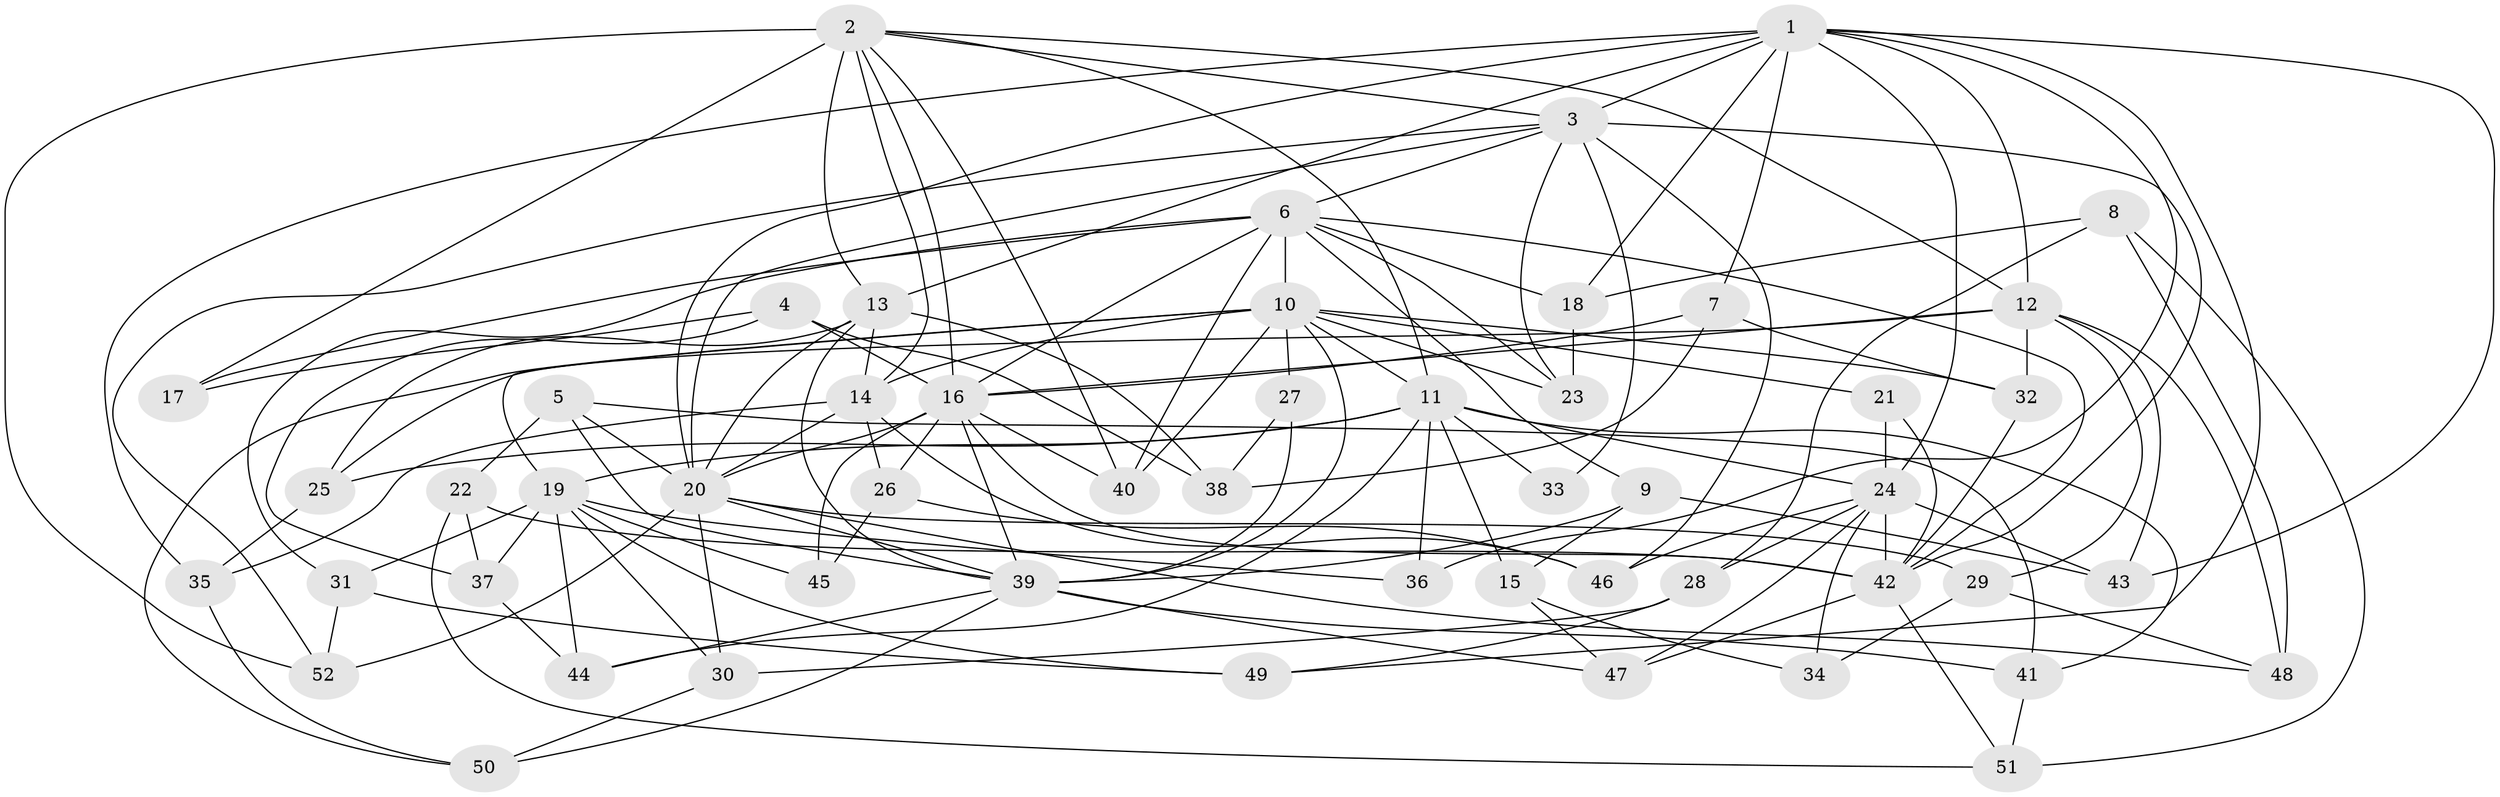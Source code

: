 // original degree distribution, {4: 1.0}
// Generated by graph-tools (version 1.1) at 2025/38/03/09/25 02:38:10]
// undirected, 52 vertices, 141 edges
graph export_dot {
graph [start="1"]
  node [color=gray90,style=filled];
  1;
  2;
  3;
  4;
  5;
  6;
  7;
  8;
  9;
  10;
  11;
  12;
  13;
  14;
  15;
  16;
  17;
  18;
  19;
  20;
  21;
  22;
  23;
  24;
  25;
  26;
  27;
  28;
  29;
  30;
  31;
  32;
  33;
  34;
  35;
  36;
  37;
  38;
  39;
  40;
  41;
  42;
  43;
  44;
  45;
  46;
  47;
  48;
  49;
  50;
  51;
  52;
  1 -- 3 [weight=1.0];
  1 -- 7 [weight=1.0];
  1 -- 12 [weight=1.0];
  1 -- 13 [weight=1.0];
  1 -- 18 [weight=1.0];
  1 -- 20 [weight=2.0];
  1 -- 24 [weight=1.0];
  1 -- 35 [weight=1.0];
  1 -- 36 [weight=1.0];
  1 -- 43 [weight=1.0];
  1 -- 49 [weight=1.0];
  2 -- 3 [weight=1.0];
  2 -- 11 [weight=1.0];
  2 -- 12 [weight=1.0];
  2 -- 13 [weight=2.0];
  2 -- 14 [weight=2.0];
  2 -- 16 [weight=1.0];
  2 -- 17 [weight=2.0];
  2 -- 40 [weight=1.0];
  2 -- 52 [weight=1.0];
  3 -- 6 [weight=1.0];
  3 -- 20 [weight=1.0];
  3 -- 23 [weight=1.0];
  3 -- 33 [weight=2.0];
  3 -- 42 [weight=1.0];
  3 -- 46 [weight=1.0];
  3 -- 52 [weight=1.0];
  4 -- 16 [weight=1.0];
  4 -- 17 [weight=1.0];
  4 -- 37 [weight=1.0];
  4 -- 38 [weight=1.0];
  5 -- 20 [weight=1.0];
  5 -- 22 [weight=1.0];
  5 -- 39 [weight=1.0];
  5 -- 41 [weight=1.0];
  6 -- 9 [weight=1.0];
  6 -- 10 [weight=1.0];
  6 -- 16 [weight=1.0];
  6 -- 17 [weight=1.0];
  6 -- 18 [weight=1.0];
  6 -- 23 [weight=1.0];
  6 -- 31 [weight=1.0];
  6 -- 40 [weight=1.0];
  6 -- 42 [weight=1.0];
  7 -- 16 [weight=1.0];
  7 -- 32 [weight=1.0];
  7 -- 38 [weight=1.0];
  8 -- 18 [weight=1.0];
  8 -- 28 [weight=1.0];
  8 -- 48 [weight=1.0];
  8 -- 51 [weight=1.0];
  9 -- 15 [weight=1.0];
  9 -- 39 [weight=1.0];
  9 -- 43 [weight=1.0];
  10 -- 11 [weight=1.0];
  10 -- 14 [weight=1.0];
  10 -- 19 [weight=1.0];
  10 -- 21 [weight=2.0];
  10 -- 23 [weight=1.0];
  10 -- 27 [weight=1.0];
  10 -- 32 [weight=1.0];
  10 -- 39 [weight=1.0];
  10 -- 40 [weight=1.0];
  10 -- 50 [weight=1.0];
  11 -- 15 [weight=1.0];
  11 -- 19 [weight=1.0];
  11 -- 24 [weight=1.0];
  11 -- 25 [weight=1.0];
  11 -- 33 [weight=2.0];
  11 -- 36 [weight=2.0];
  11 -- 41 [weight=1.0];
  11 -- 44 [weight=1.0];
  12 -- 16 [weight=1.0];
  12 -- 25 [weight=1.0];
  12 -- 29 [weight=1.0];
  12 -- 32 [weight=1.0];
  12 -- 43 [weight=1.0];
  12 -- 48 [weight=1.0];
  13 -- 14 [weight=1.0];
  13 -- 20 [weight=1.0];
  13 -- 25 [weight=1.0];
  13 -- 38 [weight=1.0];
  13 -- 39 [weight=1.0];
  14 -- 20 [weight=1.0];
  14 -- 26 [weight=1.0];
  14 -- 35 [weight=1.0];
  14 -- 46 [weight=1.0];
  15 -- 34 [weight=1.0];
  15 -- 47 [weight=1.0];
  16 -- 20 [weight=1.0];
  16 -- 26 [weight=1.0];
  16 -- 39 [weight=1.0];
  16 -- 40 [weight=1.0];
  16 -- 42 [weight=2.0];
  16 -- 45 [weight=1.0];
  18 -- 23 [weight=1.0];
  19 -- 30 [weight=1.0];
  19 -- 31 [weight=1.0];
  19 -- 36 [weight=1.0];
  19 -- 37 [weight=1.0];
  19 -- 44 [weight=1.0];
  19 -- 45 [weight=2.0];
  19 -- 49 [weight=1.0];
  20 -- 29 [weight=1.0];
  20 -- 30 [weight=1.0];
  20 -- 39 [weight=1.0];
  20 -- 48 [weight=1.0];
  20 -- 52 [weight=1.0];
  21 -- 24 [weight=1.0];
  21 -- 42 [weight=1.0];
  22 -- 37 [weight=1.0];
  22 -- 42 [weight=1.0];
  22 -- 51 [weight=1.0];
  24 -- 28 [weight=1.0];
  24 -- 34 [weight=2.0];
  24 -- 42 [weight=1.0];
  24 -- 43 [weight=1.0];
  24 -- 46 [weight=1.0];
  24 -- 47 [weight=1.0];
  25 -- 35 [weight=1.0];
  26 -- 45 [weight=1.0];
  26 -- 46 [weight=1.0];
  27 -- 38 [weight=1.0];
  27 -- 39 [weight=2.0];
  28 -- 30 [weight=1.0];
  28 -- 49 [weight=1.0];
  29 -- 34 [weight=1.0];
  29 -- 48 [weight=1.0];
  30 -- 50 [weight=1.0];
  31 -- 49 [weight=1.0];
  31 -- 52 [weight=1.0];
  32 -- 42 [weight=1.0];
  35 -- 50 [weight=1.0];
  37 -- 44 [weight=1.0];
  39 -- 41 [weight=1.0];
  39 -- 44 [weight=1.0];
  39 -- 47 [weight=1.0];
  39 -- 50 [weight=1.0];
  41 -- 51 [weight=1.0];
  42 -- 47 [weight=1.0];
  42 -- 51 [weight=1.0];
}
